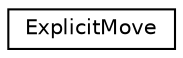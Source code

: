 digraph "Graphical Class Hierarchy"
{
  edge [fontname="Helvetica",fontsize="10",labelfontname="Helvetica",labelfontsize="10"];
  node [fontname="Helvetica",fontsize="10",shape=record];
  rankdir="LR";
  Node0 [label="ExplicitMove",height=0.2,width=0.4,color="black", fillcolor="white", style="filled",URL="$struct_explicit_move.html"];
}
